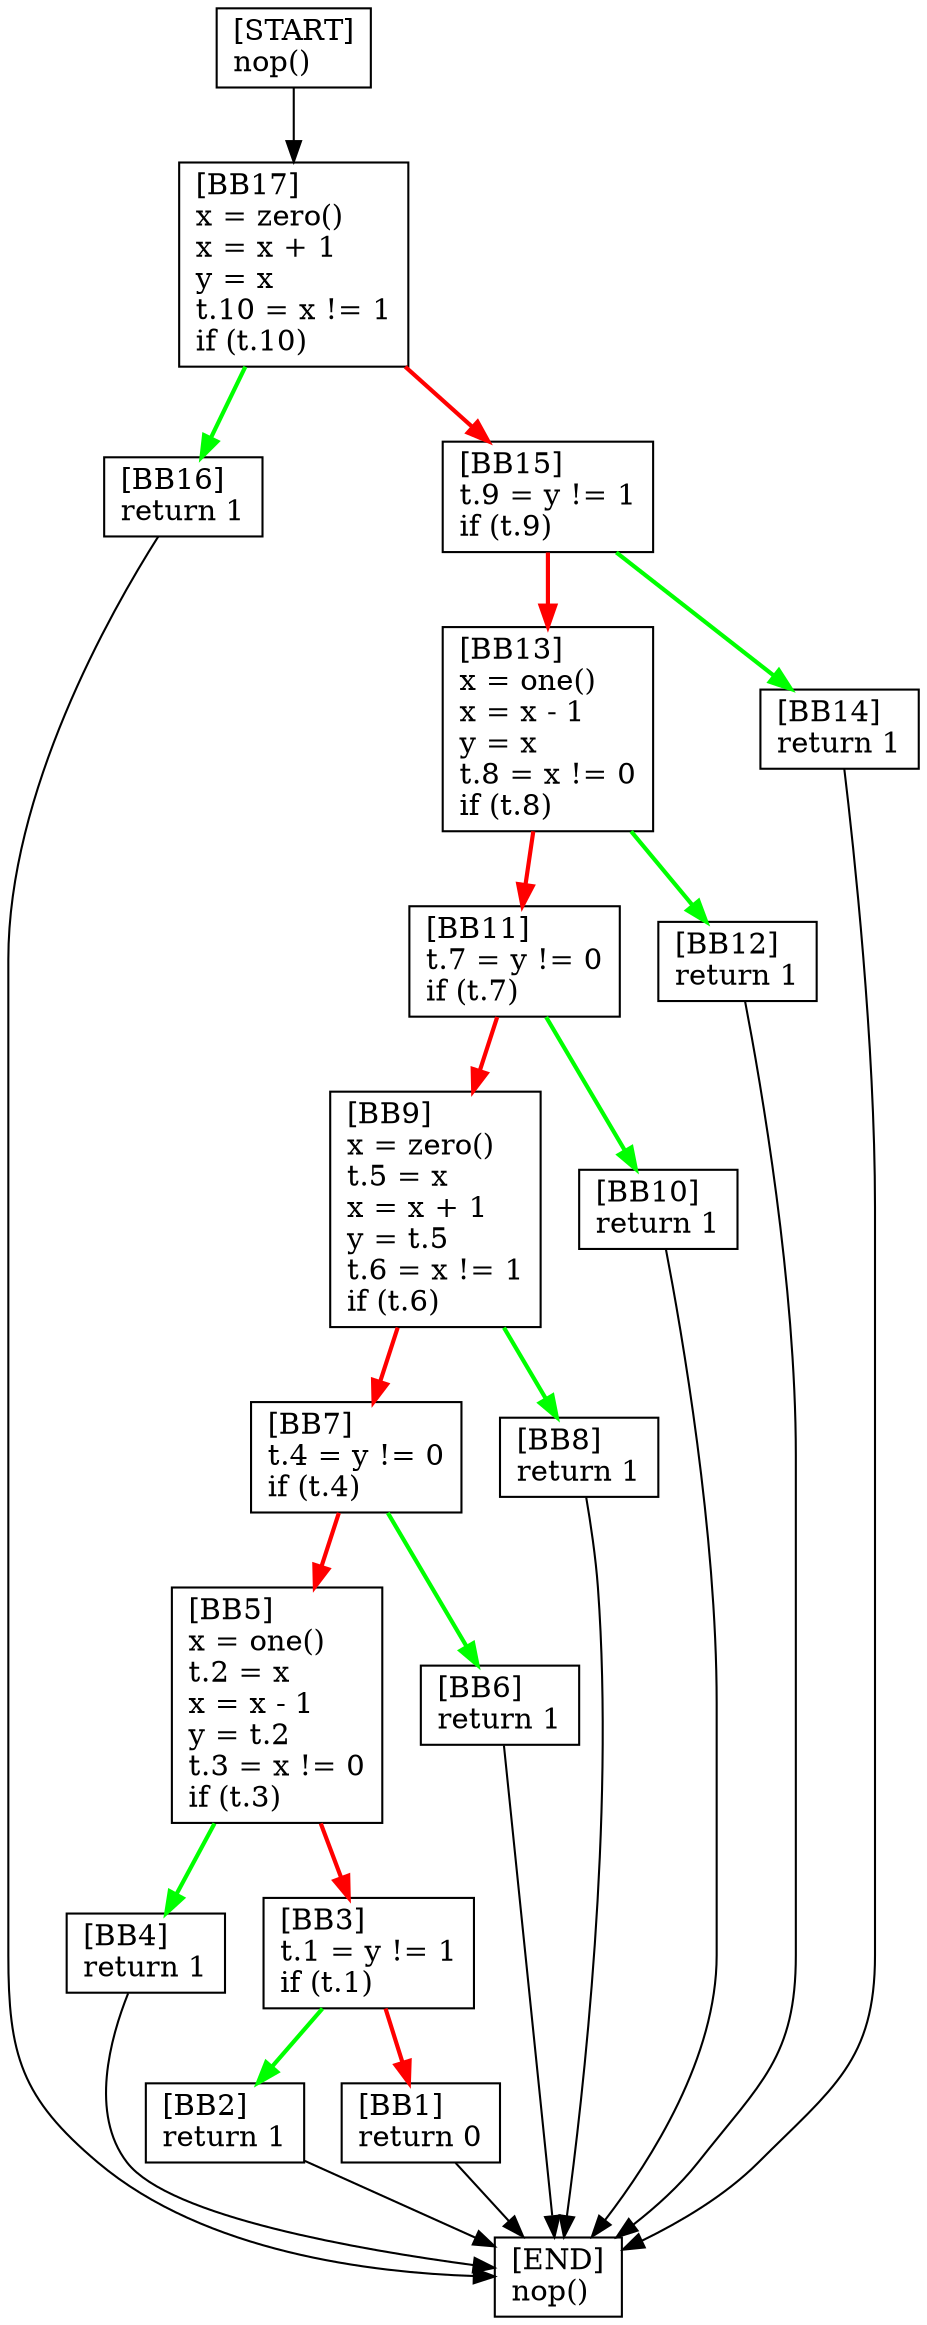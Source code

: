 digraph {
  node [shape=box]
  BB17 [label="[BB17]\lx = zero()\lx = x + 1\ly = x\lt.10 = x != 1\lif (t.10)\l"];
  BB16 [label="[BB16]\lreturn 1\l"];
  BB5 [label="[BB5]\lx = one()\lt.2 = x\lx = x - 1\ly = t.2\lt.3 = x != 0\lif (t.3)\l"];
  BB4 [label="[BB4]\lreturn 1\l"];
  BB3 [label="[BB3]\lt.1 = y != 1\lif (t.1)\l"];
  BB2 [label="[BB2]\lreturn 1\l"];
  END [label="[END]\lnop()\l"];
  BB1 [label="[BB1]\lreturn 0\l"];
  BB6 [label="[BB6]\lreturn 1\l"];
  BB7 [label="[BB7]\lt.4 = y != 0\lif (t.4)\l"];
  BB8 [label="[BB8]\lreturn 1\l"];
  BB9 [label="[BB9]\lx = zero()\lt.5 = x\lx = x + 1\ly = t.5\lt.6 = x != 1\lif (t.6)\l"];
  BB10 [label="[BB10]\lreturn 1\l"];
  START [label="[START]\lnop()\l"];
  BB11 [label="[BB11]\lt.7 = y != 0\lif (t.7)\l"];
  BB12 [label="[BB12]\lreturn 1\l"];
  BB13 [label="[BB13]\lx = one()\lx = x - 1\ly = x\lt.8 = x != 0\lif (t.8)\l"];
  BB14 [label="[BB14]\lreturn 1\l"];
  BB15 [label="[BB15]\lt.9 = y != 1\lif (t.9)\l"];
  BB17 -> BB16 [color=green, penwidth=2];
  BB11 -> BB9 [color=red, penwidth=2];
  START -> BB17;
  BB3 -> BB2 [color=green, penwidth=2];
  BB5 -> BB4 [color=green, penwidth=2];
  BB16 -> END;
  BB14 -> END;
  BB5 -> BB3 [color=red, penwidth=2];
  BB15 -> BB13 [color=red, penwidth=2];
  BB4 -> END;
  BB9 -> BB8 [color=green, penwidth=2];
  BB6 -> END;
  BB7 -> BB5 [color=red, penwidth=2];
  BB9 -> BB7 [color=red, penwidth=2];
  BB13 -> BB11 [color=red, penwidth=2];
  BB15 -> BB14 [color=green, penwidth=2];
  BB12 -> END;
  BB7 -> BB6 [color=green, penwidth=2];
  BB1 -> END;
  BB17 -> BB15 [color=red, penwidth=2];
  BB2 -> END;
  BB3 -> BB1 [color=red, penwidth=2];
  BB11 -> BB10 [color=green, penwidth=2];
  BB13 -> BB12 [color=green, penwidth=2];
  BB8 -> END;
  BB10 -> END;
}
